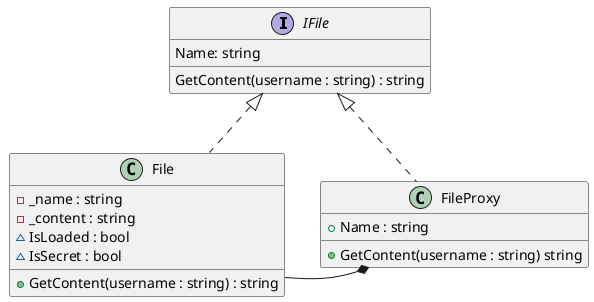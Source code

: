 ﻿@startuml

interface IFile {
    Name: string
    GetContent(username : string) : string
}

together {
    class File {
        - _name : string
        - _content : string
        ~ IsLoaded : bool
        ~ IsSecret : bool
        + GetContent(username : string) : string
    }
    
    class FileProxy {
        + Name : string
        + GetContent(username : string) string
    }
}

IFile <|.. File
IFile <|.. FileProxy

FileProxy *-- File

File -[hidden]> FileProxy

@enduml
